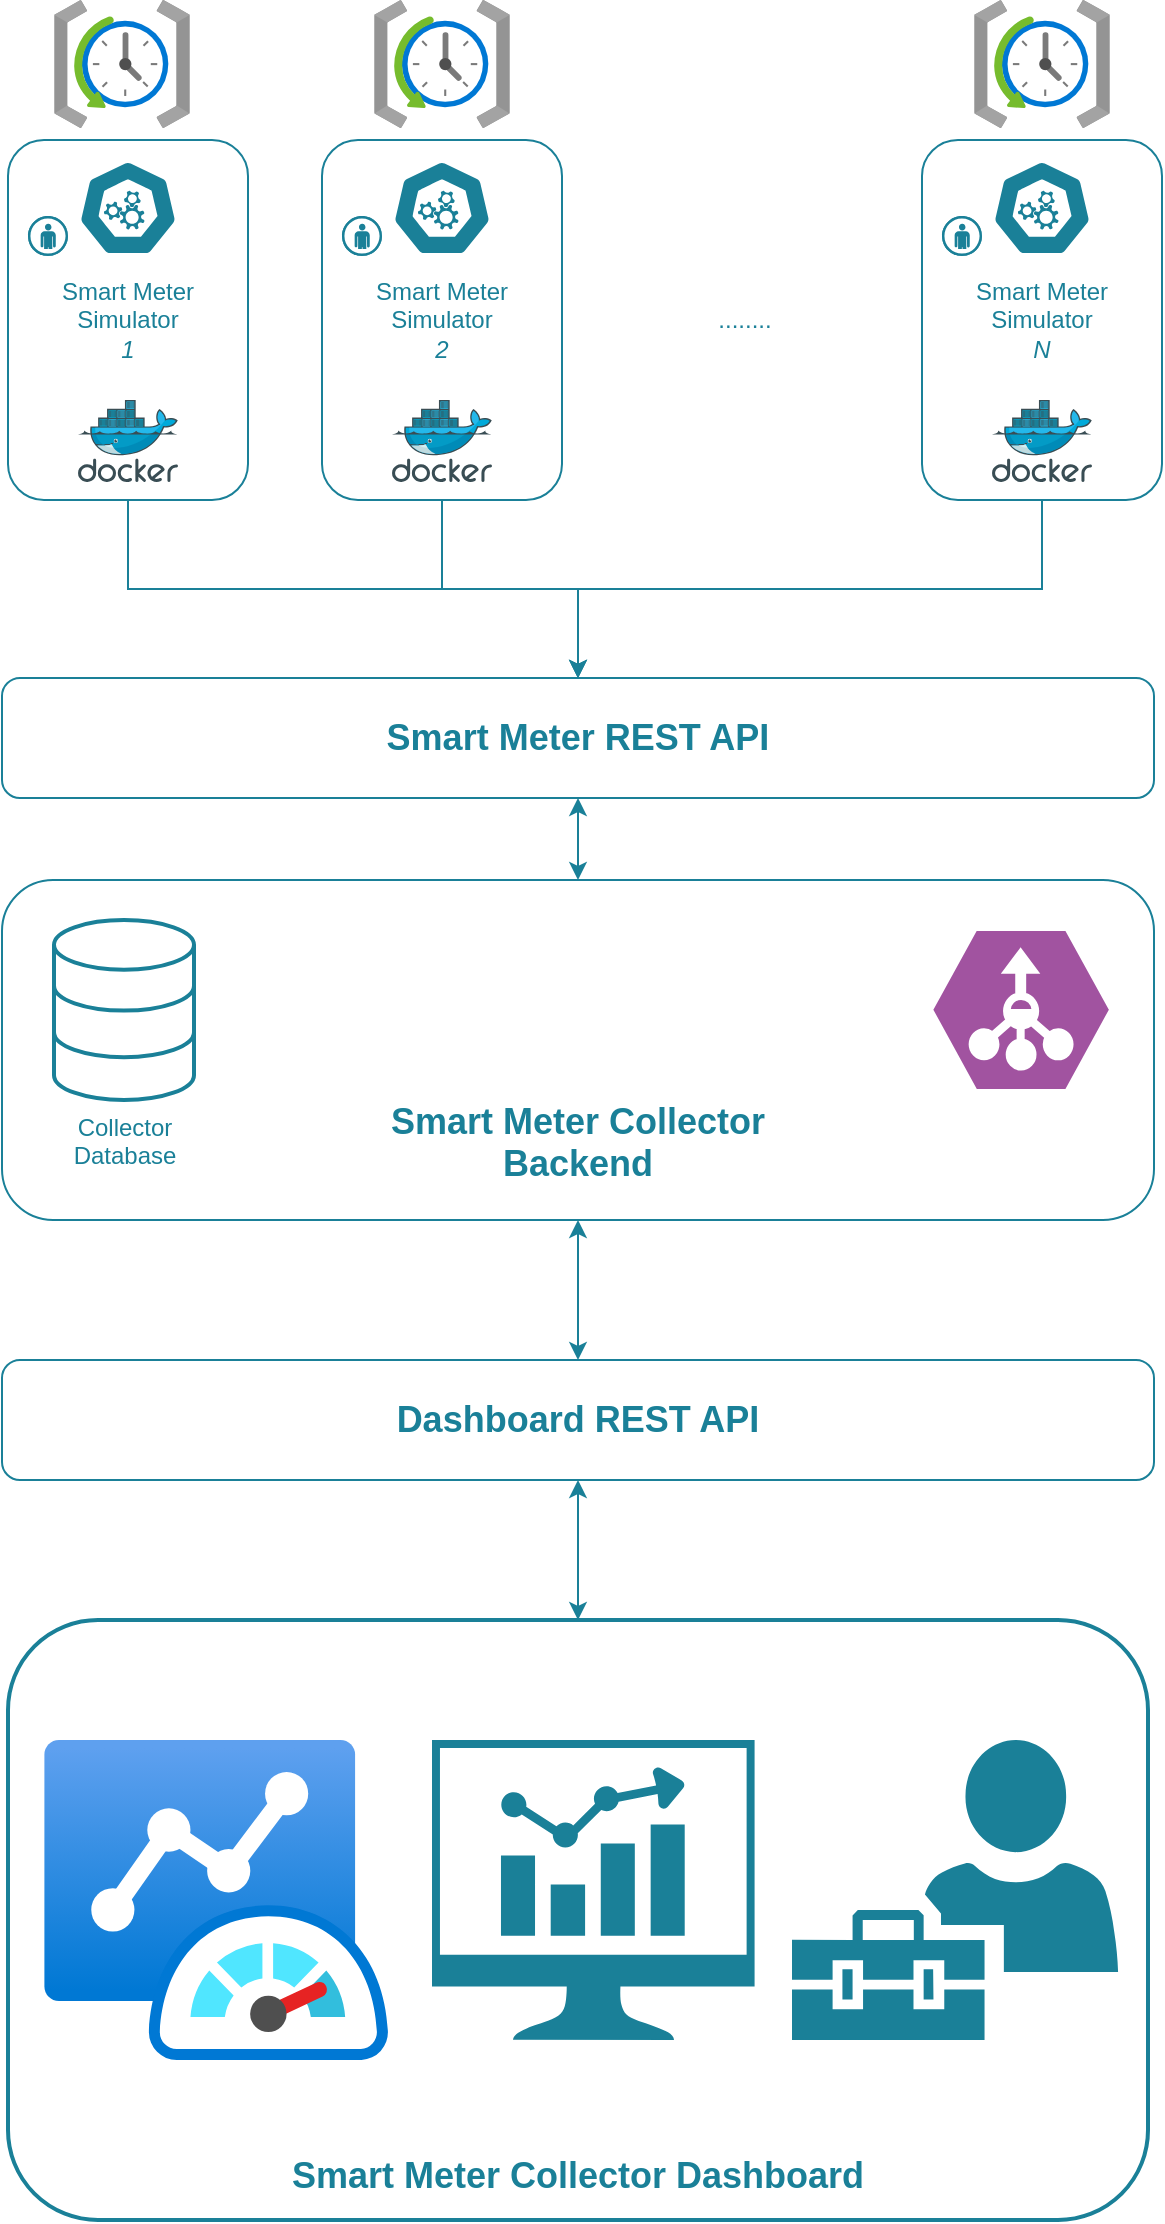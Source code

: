 <mxfile>
    <diagram name="Page-1" id="sfU6q4pDpHJ_Nem2gO8z">
        <mxGraphModel dx="1130" dy="391" grid="1" gridSize="10" guides="1" tooltips="1" connect="1" arrows="1" fold="1" page="1" pageScale="1" pageWidth="827" pageHeight="1169" math="1" shadow="0">
            <root>
                <mxCell id="0"/>
                <mxCell id="1" parent="0"/>
                <mxCell id="D0RXlXXqvospZLjFbPEW-4" style="edgeStyle=orthogonalEdgeStyle;rounded=0;orthogonalLoop=1;jettySize=auto;html=1;exitX=0.5;exitY=1;exitDx=0;exitDy=0;entryX=0.5;entryY=0;entryDx=0;entryDy=0;strokeColor=#1A8098;startArrow=classic;startFill=1;" parent="1" source="5dS-S5kkGBBSwVbEfs-k-1" target="5dS-S5kkGBBSwVbEfs-k-24" edge="1">
                    <mxGeometry relative="1" as="geometry"/>
                </mxCell>
                <mxCell id="5dS-S5kkGBBSwVbEfs-k-1" value="&lt;font size=&quot;1&quot; color=&quot;#1a8098&quot; face=&quot;Arial&quot;&gt;&lt;b style=&quot;font-size: 18px;&quot;&gt;Smart Meter REST API&lt;/b&gt;&lt;/font&gt;" style="rounded=1;whiteSpace=wrap;html=1;strokeColor=#1A8098;" parent="1" vertex="1">
                    <mxGeometry x="124" y="369" width="576" height="60" as="geometry"/>
                </mxCell>
                <mxCell id="5dS-S5kkGBBSwVbEfs-k-13" value="" style="group" parent="1" vertex="1" connectable="0">
                    <mxGeometry x="127" y="100" width="120" height="180" as="geometry"/>
                </mxCell>
                <mxCell id="5dS-S5kkGBBSwVbEfs-k-2" value="&lt;font face=&quot;Arial&quot; color=&quot;#1a8098&quot;&gt;Smart Meter&lt;br&gt;Simulator&lt;br&gt;&lt;i&gt;1&lt;/i&gt;&lt;/font&gt;" style="rounded=1;whiteSpace=wrap;html=1;strokeColor=#1A8098;" parent="5dS-S5kkGBBSwVbEfs-k-13" vertex="1">
                    <mxGeometry width="120" height="180" as="geometry"/>
                </mxCell>
                <mxCell id="5dS-S5kkGBBSwVbEfs-k-4" value="" style="image;sketch=0;aspect=fixed;html=1;points=[];align=center;fontSize=12;image=img/lib/mscae/Docker.svg;" parent="5dS-S5kkGBBSwVbEfs-k-13" vertex="1">
                    <mxGeometry x="35" y="130" width="50" height="41" as="geometry"/>
                </mxCell>
                <mxCell id="5dS-S5kkGBBSwVbEfs-k-10" value="" style="sketch=0;html=1;dashed=0;whitespace=wrap;fillColor=#1a8098;strokeColor=#ffffff;points=[[0.005,0.63,0],[0.1,0.2,0],[0.9,0.2,0],[0.5,0,0],[0.995,0.63,0],[0.72,0.99,0],[0.5,1,0],[0.28,0.99,0]];verticalLabelPosition=bottom;align=center;verticalAlign=top;shape=mxgraph.kubernetes.icon;prIcon=master" parent="5dS-S5kkGBBSwVbEfs-k-13" vertex="1">
                    <mxGeometry x="35" y="10" width="50" height="48" as="geometry"/>
                </mxCell>
                <mxCell id="5dS-S5kkGBBSwVbEfs-k-12" value="" style="verticalLabelPosition=bottom;sketch=0;html=1;fillColor=#1A8098;strokeColor=#ffffff;verticalAlign=top;align=center;points=[[0,0.5,0],[0.125,0.25,0],[0.25,0,0],[0.5,0,0],[0.75,0,0],[0.875,0.25,0],[1,0.5,0],[0.875,0.75,0],[0.75,1,0],[0.5,1,0],[0.125,0.75,0]];pointerEvents=1;shape=mxgraph.cisco_safe.compositeIcon;bgIcon=ellipse;resIcon=mxgraph.cisco_safe.design.user;aspect=fixed;" parent="5dS-S5kkGBBSwVbEfs-k-13" vertex="1">
                    <mxGeometry x="10" y="38" width="20" height="20" as="geometry"/>
                </mxCell>
                <mxCell id="5dS-S5kkGBBSwVbEfs-k-14" value="" style="group" parent="1" vertex="1" connectable="0">
                    <mxGeometry x="284" y="100" width="120" height="180" as="geometry"/>
                </mxCell>
                <mxCell id="5dS-S5kkGBBSwVbEfs-k-15" value="&lt;font color=&quot;#1a8098&quot;&gt;&lt;font face=&quot;Arial&quot;&gt;Smart Meter&lt;br&gt;Simulator&lt;br&gt;&lt;i&gt;2&lt;/i&gt;&lt;/font&gt;&lt;br&gt;&lt;/font&gt;" style="rounded=1;whiteSpace=wrap;html=1;strokeColor=#1A8098;" parent="5dS-S5kkGBBSwVbEfs-k-14" vertex="1">
                    <mxGeometry width="120" height="180" as="geometry"/>
                </mxCell>
                <mxCell id="5dS-S5kkGBBSwVbEfs-k-16" value="" style="image;sketch=0;aspect=fixed;html=1;points=[];align=center;fontSize=12;image=img/lib/mscae/Docker.svg;" parent="5dS-S5kkGBBSwVbEfs-k-14" vertex="1">
                    <mxGeometry x="35" y="130" width="50" height="41" as="geometry"/>
                </mxCell>
                <mxCell id="5dS-S5kkGBBSwVbEfs-k-17" value="" style="sketch=0;html=1;dashed=0;whitespace=wrap;fillColor=#1a8098;strokeColor=#ffffff;points=[[0.005,0.63,0],[0.1,0.2,0],[0.9,0.2,0],[0.5,0,0],[0.995,0.63,0],[0.72,0.99,0],[0.5,1,0],[0.28,0.99,0]];verticalLabelPosition=bottom;align=center;verticalAlign=top;shape=mxgraph.kubernetes.icon;prIcon=master" parent="5dS-S5kkGBBSwVbEfs-k-14" vertex="1">
                    <mxGeometry x="35" y="10" width="50" height="48" as="geometry"/>
                </mxCell>
                <mxCell id="5dS-S5kkGBBSwVbEfs-k-18" value="" style="verticalLabelPosition=bottom;sketch=0;html=1;fillColor=#1A8098;strokeColor=#ffffff;verticalAlign=top;align=center;points=[[0,0.5,0],[0.125,0.25,0],[0.25,0,0],[0.5,0,0],[0.75,0,0],[0.875,0.25,0],[1,0.5,0],[0.875,0.75,0],[0.75,1,0],[0.5,1,0],[0.125,0.75,0]];pointerEvents=1;shape=mxgraph.cisco_safe.compositeIcon;bgIcon=ellipse;resIcon=mxgraph.cisco_safe.design.user;aspect=fixed;" parent="5dS-S5kkGBBSwVbEfs-k-14" vertex="1">
                    <mxGeometry x="10" y="38" width="20" height="20" as="geometry"/>
                </mxCell>
                <mxCell id="5dS-S5kkGBBSwVbEfs-k-19" value="" style="group" parent="1" vertex="1" connectable="0">
                    <mxGeometry x="584" y="100" width="120" height="180" as="geometry"/>
                </mxCell>
                <mxCell id="5dS-S5kkGBBSwVbEfs-k-20" value="&lt;font face=&quot;Arial&quot; color=&quot;#1a8098&quot;&gt;Smart Meter&lt;br&gt;Simulator &lt;br&gt;&lt;i&gt;N&lt;/i&gt;&lt;/font&gt;" style="rounded=1;whiteSpace=wrap;html=1;strokeColor=#1A8098;" parent="5dS-S5kkGBBSwVbEfs-k-19" vertex="1">
                    <mxGeometry width="120" height="180" as="geometry"/>
                </mxCell>
                <mxCell id="5dS-S5kkGBBSwVbEfs-k-21" value="" style="image;sketch=0;aspect=fixed;html=1;points=[];align=center;fontSize=12;image=img/lib/mscae/Docker.svg;" parent="5dS-S5kkGBBSwVbEfs-k-19" vertex="1">
                    <mxGeometry x="35" y="130" width="50" height="41" as="geometry"/>
                </mxCell>
                <mxCell id="5dS-S5kkGBBSwVbEfs-k-22" value="" style="sketch=0;html=1;dashed=0;whitespace=wrap;fillColor=#1a8098;strokeColor=#ffffff;points=[[0.005,0.63,0],[0.1,0.2,0],[0.9,0.2,0],[0.5,0,0],[0.995,0.63,0],[0.72,0.99,0],[0.5,1,0],[0.28,0.99,0]];verticalLabelPosition=bottom;align=center;verticalAlign=top;shape=mxgraph.kubernetes.icon;prIcon=master" parent="5dS-S5kkGBBSwVbEfs-k-19" vertex="1">
                    <mxGeometry x="35" y="10" width="50" height="48" as="geometry"/>
                </mxCell>
                <mxCell id="5dS-S5kkGBBSwVbEfs-k-23" value="" style="verticalLabelPosition=bottom;sketch=0;html=1;fillColor=#1A8098;strokeColor=#ffffff;verticalAlign=top;align=center;points=[[0,0.5,0],[0.125,0.25,0],[0.25,0,0],[0.5,0,0],[0.75,0,0],[0.875,0.25,0],[1,0.5,0],[0.875,0.75,0],[0.75,1,0],[0.5,1,0],[0.125,0.75,0]];pointerEvents=1;shape=mxgraph.cisco_safe.compositeIcon;bgIcon=ellipse;resIcon=mxgraph.cisco_safe.design.user;aspect=fixed;" parent="5dS-S5kkGBBSwVbEfs-k-19" vertex="1">
                    <mxGeometry x="10" y="38" width="20" height="20" as="geometry"/>
                </mxCell>
                <mxCell id="5dS-S5kkGBBSwVbEfs-k-29" value="" style="image;aspect=fixed;html=1;points=[];align=center;fontSize=12;image=img/lib/azure2/management_governance/Scheduler_Job_Collections.svg;" parent="1" vertex="1">
                    <mxGeometry x="150" y="30" width="68" height="64" as="geometry"/>
                </mxCell>
                <mxCell id="5dS-S5kkGBBSwVbEfs-k-30" value="" style="image;aspect=fixed;html=1;points=[];align=center;fontSize=12;image=img/lib/azure2/management_governance/Scheduler_Job_Collections.svg;" parent="1" vertex="1">
                    <mxGeometry x="310" y="30" width="68" height="64" as="geometry"/>
                </mxCell>
                <mxCell id="5dS-S5kkGBBSwVbEfs-k-31" value="" style="image;aspect=fixed;html=1;points=[];align=center;fontSize=12;image=img/lib/azure2/management_governance/Scheduler_Job_Collections.svg;" parent="1" vertex="1">
                    <mxGeometry x="610" y="30" width="68" height="64" as="geometry"/>
                </mxCell>
                <mxCell id="5dS-S5kkGBBSwVbEfs-k-32" value="&lt;font color=&quot;#1a8098&quot;&gt;........&lt;/font&gt;" style="text;html=1;align=center;verticalAlign=middle;resizable=0;points=[];autosize=1;strokeColor=none;fillColor=none;" parent="1" vertex="1">
                    <mxGeometry x="470" y="175" width="50" height="30" as="geometry"/>
                </mxCell>
                <mxCell id="D0RXlXXqvospZLjFbPEW-8" style="edgeStyle=orthogonalEdgeStyle;rounded=0;orthogonalLoop=1;jettySize=auto;html=1;exitX=0.5;exitY=1;exitDx=0;exitDy=0;startArrow=classic;startFill=1;strokeColor=#1A8098;" parent="1" source="5dS-S5kkGBBSwVbEfs-k-33" target="5dS-S5kkGBBSwVbEfs-k-39" edge="1">
                    <mxGeometry relative="1" as="geometry"/>
                </mxCell>
                <mxCell id="5dS-S5kkGBBSwVbEfs-k-33" value="&lt;font size=&quot;1&quot; color=&quot;#1a8098&quot; face=&quot;Arial&quot;&gt;&lt;b style=&quot;font-size: 18px;&quot;&gt;Dashboard REST API&lt;/b&gt;&lt;/font&gt;" style="rounded=1;whiteSpace=wrap;html=1;strokeColor=#1A8098;" parent="1" vertex="1">
                    <mxGeometry x="124" y="710" width="576" height="60" as="geometry"/>
                </mxCell>
                <mxCell id="D0RXlXXqvospZLjFbPEW-1" style="edgeStyle=orthogonalEdgeStyle;rounded=0;orthogonalLoop=1;jettySize=auto;html=1;exitX=0.5;exitY=1;exitDx=0;exitDy=0;strokeColor=#1A8098;" parent="1" source="5dS-S5kkGBBSwVbEfs-k-2" target="5dS-S5kkGBBSwVbEfs-k-1" edge="1">
                    <mxGeometry relative="1" as="geometry"/>
                </mxCell>
                <mxCell id="D0RXlXXqvospZLjFbPEW-2" style="edgeStyle=orthogonalEdgeStyle;rounded=0;orthogonalLoop=1;jettySize=auto;html=1;exitX=0.5;exitY=1;exitDx=0;exitDy=0;strokeColor=#1A8098;" parent="1" source="5dS-S5kkGBBSwVbEfs-k-15" target="5dS-S5kkGBBSwVbEfs-k-1" edge="1">
                    <mxGeometry relative="1" as="geometry"/>
                </mxCell>
                <mxCell id="D0RXlXXqvospZLjFbPEW-3" style="edgeStyle=orthogonalEdgeStyle;rounded=0;orthogonalLoop=1;jettySize=auto;html=1;exitX=0.5;exitY=1;exitDx=0;exitDy=0;entryX=0.5;entryY=0;entryDx=0;entryDy=0;strokeColor=#1A8098;" parent="1" source="5dS-S5kkGBBSwVbEfs-k-20" target="5dS-S5kkGBBSwVbEfs-k-1" edge="1">
                    <mxGeometry relative="1" as="geometry"/>
                </mxCell>
                <mxCell id="D0RXlXXqvospZLjFbPEW-5" value="" style="group" parent="1" vertex="1" connectable="0">
                    <mxGeometry x="127" y="840" width="574" height="300" as="geometry"/>
                </mxCell>
                <mxCell id="5dS-S5kkGBBSwVbEfs-k-39" value="&lt;font color=&quot;#1a8098&quot; face=&quot;Arial&quot; style=&quot;font-size: 18px;&quot;&gt;&lt;b&gt;Smart Meter Collector Dashboard&lt;/b&gt;&lt;/font&gt;" style="rounded=1;whiteSpace=wrap;html=1;fillColor=none;strokeColor=#1A8098;strokeWidth=2;verticalAlign=bottom;spacingBottom=8;" parent="D0RXlXXqvospZLjFbPEW-5" vertex="1">
                    <mxGeometry width="570" height="300" as="geometry"/>
                </mxCell>
                <mxCell id="5dS-S5kkGBBSwVbEfs-k-34" value="" style="image;aspect=fixed;html=1;points=[];align=center;fontSize=12;image=img/lib/azure2/other/Azure_Monitor_Dashboard.svg;" parent="D0RXlXXqvospZLjFbPEW-5" vertex="1">
                    <mxGeometry x="18" y="60" width="172.15" height="160" as="geometry"/>
                </mxCell>
                <mxCell id="5dS-S5kkGBBSwVbEfs-k-35" value="" style="sketch=0;pointerEvents=1;shadow=0;dashed=0;html=1;strokeColor=none;fillColor=#1A8098;aspect=fixed;labelPosition=center;verticalLabelPosition=bottom;verticalAlign=top;align=center;outlineConnect=0;shape=mxgraph.vvd.nsx_dashboard;" parent="D0RXlXXqvospZLjFbPEW-5" vertex="1">
                    <mxGeometry x="212" y="60" width="161.29" height="150" as="geometry"/>
                </mxCell>
                <mxCell id="5dS-S5kkGBBSwVbEfs-k-38" value="" style="sketch=0;pointerEvents=1;shadow=0;dashed=0;html=1;strokeColor=none;labelPosition=center;verticalLabelPosition=bottom;verticalAlign=top;align=center;fillColor=#1A8098;shape=mxgraph.mscae.intune.user_management;aspect=fixed;" parent="D0RXlXXqvospZLjFbPEW-5" vertex="1">
                    <mxGeometry x="392" y="60" width="163.04" height="150" as="geometry"/>
                </mxCell>
                <mxCell id="D0RXlXXqvospZLjFbPEW-6" value="" style="group" parent="1" vertex="1" connectable="0">
                    <mxGeometry x="124" y="470" width="576" height="170" as="geometry"/>
                </mxCell>
                <mxCell id="5dS-S5kkGBBSwVbEfs-k-24" value="&lt;font size=&quot;1&quot; color=&quot;#1a8098&quot; face=&quot;Arial&quot; style=&quot;&quot;&gt;&lt;b style=&quot;font-size: 18px;&quot;&gt;Smart Meter Collector&lt;br&gt;Backend&lt;br&gt;&lt;/b&gt;&lt;/font&gt;" style="rounded=1;whiteSpace=wrap;html=1;verticalAlign=bottom;spacingBottom=14;strokeColor=#1A8098;" parent="D0RXlXXqvospZLjFbPEW-6" vertex="1">
                    <mxGeometry width="576" height="170" as="geometry"/>
                </mxCell>
                <mxCell id="5dS-S5kkGBBSwVbEfs-k-25" value="" style="verticalLabelPosition=bottom;sketch=0;html=1;fillColor=#A153A0;strokeColor=#ffffff;verticalAlign=top;align=center;points=[[0,0.5,0],[0.125,0.25,0],[0.25,0,0],[0.5,0,0],[0.75,0,0],[0.875,0.25,0],[1,0.5,0],[0.875,0.75,0],[0.75,1,0],[0.5,1,0],[0.125,0.75,0]];pointerEvents=1;shape=mxgraph.cisco_safe.compositeIcon;bgIcon=mxgraph.cisco_safe.design.blank_device;resIcon=mxgraph.cisco_safe.design.flow_collector;aspect=fixed;" parent="D0RXlXXqvospZLjFbPEW-6" vertex="1">
                    <mxGeometry x="465.11" y="25" width="88.89" height="80" as="geometry"/>
                </mxCell>
                <mxCell id="5dS-S5kkGBBSwVbEfs-k-28" value="&lt;font face=&quot;Arial&quot; color=&quot;#1a8098&quot;&gt;Collector&lt;br&gt;Database&lt;/font&gt;" style="html=1;verticalLabelPosition=bottom;align=center;labelBackgroundColor=#ffffff;verticalAlign=top;strokeWidth=2;strokeColor=#1A8098;shadow=0;dashed=0;shape=mxgraph.ios7.icons.data;" parent="D0RXlXXqvospZLjFbPEW-6" vertex="1">
                    <mxGeometry x="26" y="20" width="70" height="90" as="geometry"/>
                </mxCell>
                <mxCell id="D0RXlXXqvospZLjFbPEW-7" style="edgeStyle=orthogonalEdgeStyle;rounded=0;orthogonalLoop=1;jettySize=auto;html=1;exitX=0.5;exitY=1;exitDx=0;exitDy=0;entryX=0.5;entryY=0;entryDx=0;entryDy=0;startArrow=classic;startFill=1;strokeColor=#1A8098;" parent="1" source="5dS-S5kkGBBSwVbEfs-k-24" target="5dS-S5kkGBBSwVbEfs-k-33" edge="1">
                    <mxGeometry relative="1" as="geometry"/>
                </mxCell>
            </root>
        </mxGraphModel>
    </diagram>
</mxfile>